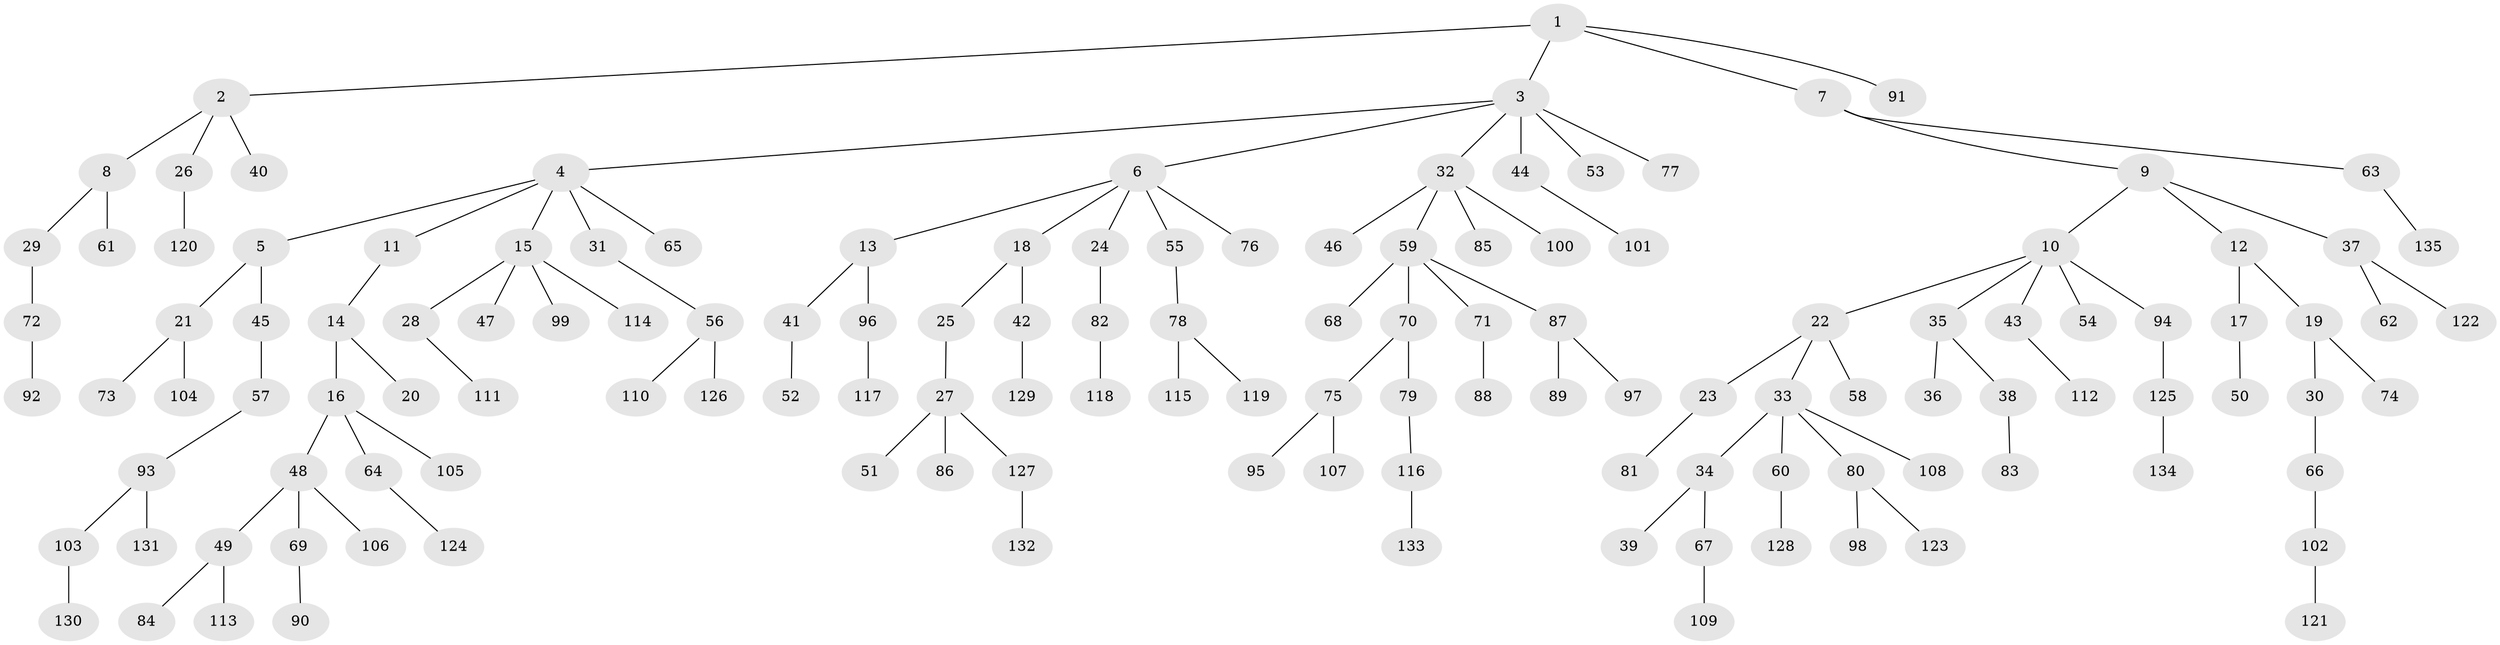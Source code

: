 // Generated by graph-tools (version 1.1) at 2025/53/03/09/25 04:53:20]
// undirected, 135 vertices, 134 edges
graph export_dot {
graph [start="1"]
  node [color=gray90,style=filled];
  1;
  2;
  3;
  4;
  5;
  6;
  7;
  8;
  9;
  10;
  11;
  12;
  13;
  14;
  15;
  16;
  17;
  18;
  19;
  20;
  21;
  22;
  23;
  24;
  25;
  26;
  27;
  28;
  29;
  30;
  31;
  32;
  33;
  34;
  35;
  36;
  37;
  38;
  39;
  40;
  41;
  42;
  43;
  44;
  45;
  46;
  47;
  48;
  49;
  50;
  51;
  52;
  53;
  54;
  55;
  56;
  57;
  58;
  59;
  60;
  61;
  62;
  63;
  64;
  65;
  66;
  67;
  68;
  69;
  70;
  71;
  72;
  73;
  74;
  75;
  76;
  77;
  78;
  79;
  80;
  81;
  82;
  83;
  84;
  85;
  86;
  87;
  88;
  89;
  90;
  91;
  92;
  93;
  94;
  95;
  96;
  97;
  98;
  99;
  100;
  101;
  102;
  103;
  104;
  105;
  106;
  107;
  108;
  109;
  110;
  111;
  112;
  113;
  114;
  115;
  116;
  117;
  118;
  119;
  120;
  121;
  122;
  123;
  124;
  125;
  126;
  127;
  128;
  129;
  130;
  131;
  132;
  133;
  134;
  135;
  1 -- 2;
  1 -- 3;
  1 -- 7;
  1 -- 91;
  2 -- 8;
  2 -- 26;
  2 -- 40;
  3 -- 4;
  3 -- 6;
  3 -- 32;
  3 -- 44;
  3 -- 53;
  3 -- 77;
  4 -- 5;
  4 -- 11;
  4 -- 15;
  4 -- 31;
  4 -- 65;
  5 -- 21;
  5 -- 45;
  6 -- 13;
  6 -- 18;
  6 -- 24;
  6 -- 55;
  6 -- 76;
  7 -- 9;
  7 -- 63;
  8 -- 29;
  8 -- 61;
  9 -- 10;
  9 -- 12;
  9 -- 37;
  10 -- 22;
  10 -- 35;
  10 -- 43;
  10 -- 54;
  10 -- 94;
  11 -- 14;
  12 -- 17;
  12 -- 19;
  13 -- 41;
  13 -- 96;
  14 -- 16;
  14 -- 20;
  15 -- 28;
  15 -- 47;
  15 -- 99;
  15 -- 114;
  16 -- 48;
  16 -- 64;
  16 -- 105;
  17 -- 50;
  18 -- 25;
  18 -- 42;
  19 -- 30;
  19 -- 74;
  21 -- 73;
  21 -- 104;
  22 -- 23;
  22 -- 33;
  22 -- 58;
  23 -- 81;
  24 -- 82;
  25 -- 27;
  26 -- 120;
  27 -- 51;
  27 -- 86;
  27 -- 127;
  28 -- 111;
  29 -- 72;
  30 -- 66;
  31 -- 56;
  32 -- 46;
  32 -- 59;
  32 -- 85;
  32 -- 100;
  33 -- 34;
  33 -- 60;
  33 -- 80;
  33 -- 108;
  34 -- 39;
  34 -- 67;
  35 -- 36;
  35 -- 38;
  37 -- 62;
  37 -- 122;
  38 -- 83;
  41 -- 52;
  42 -- 129;
  43 -- 112;
  44 -- 101;
  45 -- 57;
  48 -- 49;
  48 -- 69;
  48 -- 106;
  49 -- 84;
  49 -- 113;
  55 -- 78;
  56 -- 110;
  56 -- 126;
  57 -- 93;
  59 -- 68;
  59 -- 70;
  59 -- 71;
  59 -- 87;
  60 -- 128;
  63 -- 135;
  64 -- 124;
  66 -- 102;
  67 -- 109;
  69 -- 90;
  70 -- 75;
  70 -- 79;
  71 -- 88;
  72 -- 92;
  75 -- 95;
  75 -- 107;
  78 -- 115;
  78 -- 119;
  79 -- 116;
  80 -- 98;
  80 -- 123;
  82 -- 118;
  87 -- 89;
  87 -- 97;
  93 -- 103;
  93 -- 131;
  94 -- 125;
  96 -- 117;
  102 -- 121;
  103 -- 130;
  116 -- 133;
  125 -- 134;
  127 -- 132;
}
